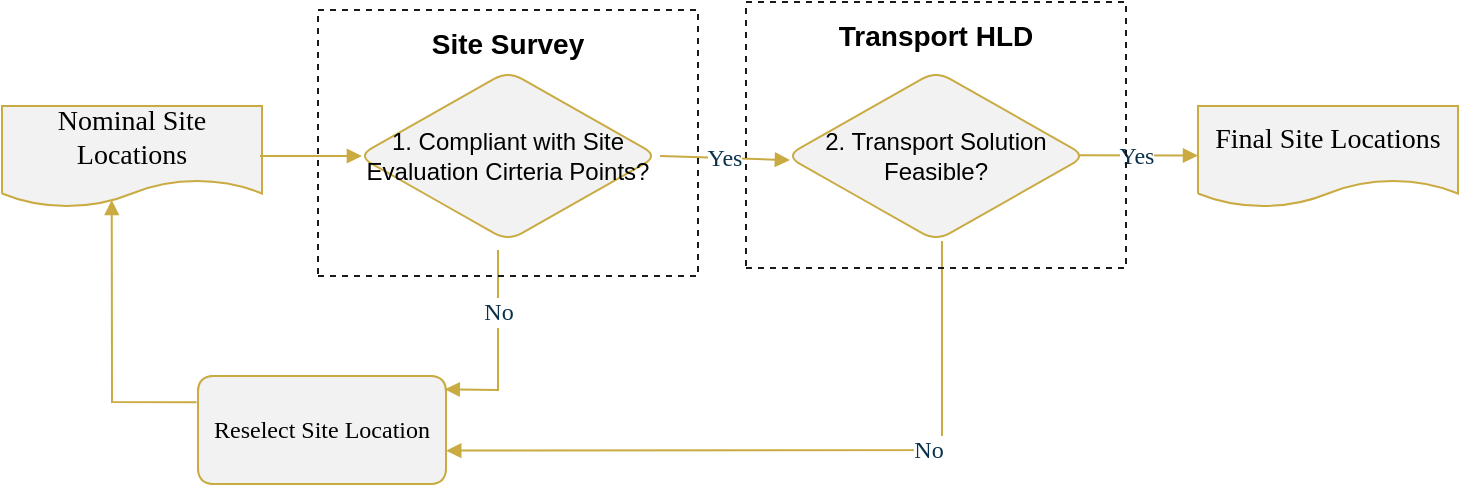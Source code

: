 <mxfile version="13.4.2" type="device"><diagram id="WgcROyJMNsUdeJs57pX5" name="Page-1"><mxGraphModel dx="2237" dy="890" grid="1" gridSize="10" guides="1" tooltips="1" connect="1" arrows="1" fold="1" page="1" pageScale="1" pageWidth="827" pageHeight="1169" math="0" shadow="0"><root><mxCell id="0"/><mxCell id="1" parent="0"/><mxCell id="naqRGSVnfgDursWJ2qcs-126" value="1. Compliant with Site Evaluation Cirteria Points?" style="vsdxID=520;fillColor=#F2F2F2;gradientColor=none;shape=stencil(nZFNDsIgEIVPM1tDIY1xXesFPAERlIkIDcXf00v7YtIa04WsZt588yZ5kGp6pztLUvQ5xbO9s8mO1Jak5OBs4lwqUi2p5hiTPaV4DQZ9pwspxahYg51qoKXQ6bDnl4W2Xm3mDwxMLvE2HH8AFRg90dVodyA9hwlZz9EFshJ/u35Wf7JLrqUY00Fu7D3Cnc6/0ywSfkK1bw==);strokeColor=#C9AB42;spacingTop=-1;spacingBottom=-1;spacingLeft=-1;spacingRight=-1;labelBackgroundColor=none;rounded=1;html=1;whiteSpace=wrap;" vertex="1" parent="1"><mxGeometry x="767" y="824.5" width="150" height="85" as="geometry"/></mxCell><mxCell id="naqRGSVnfgDursWJ2qcs-127" value="&lt;font style=&quot;font-size: 14px ; font-family: &amp;#34;verdana&amp;#34; ; color: #000000 ; direction: ltr ; letter-spacing: 0px ; line-height: 120% ; opacity: 1&quot;&gt;Nominal Site Locations&lt;br&gt;&lt;br&gt;&lt;/font&gt;" style="verticalAlign=middle;align=center;vsdxID=1030;fillColor=#F2F2F2;gradientColor=none;shape=stencil(tZJNDoIwEIVP0yWktCKyVryAJ2hkgMZKSVsFPb2FwQQwbEjsavrmm7/kEX60lWiAMGqd0TdoZe4qwk+EMVlXYKTzEeEZ4cdCGyiNftQ5/hvhSUYHBXKsiXqaUWGuF/kG1JIwnT9ksMldP/vhHaIUUy/8HZIwHoQzskrWqyxdByO6GV1u4O/qLx7pOAopQ96MBWkS7vYofaGVjrQLRCdtYLQTTup6dpQSpoTATwsKJcpZyrYAzY+8fb8/rxdN1/PBYBq0k1QKPTfNL03mJTQozz4=);strokeColor=#C9AB42;spacingTop=-1;spacingBottom=-1;spacingLeft=-1;spacingRight=-1;labelBackgroundColor=none;rounded=1;html=1;whiteSpace=wrap;" vertex="1" parent="1"><mxGeometry x="589" y="842" width="130" height="50" as="geometry"/></mxCell><mxCell id="naqRGSVnfgDursWJ2qcs-128" value="2. Transport Solution Feasible?" style="vsdxID=520;fillColor=#F2F2F2;gradientColor=none;shape=stencil(nZFNDsIgEIVPM1tDIY1xXesFPAERlIkIDcXf00v7YtIa04WsZt588yZ5kGp6pztLUvQ5xbO9s8mO1Jak5OBs4lwqUi2p5hiTPaV4DQZ9pwspxahYg51qoKXQ6bDnl4W2Xm3mDwxMLvE2HH8AFRg90dVodyA9hwlZz9EFshJ/u35Wf7JLrqUY00Fu7D3Cnc6/0ywSfkK1bw==);strokeColor=#C9AB42;spacingTop=-1;spacingBottom=-1;spacingLeft=-1;spacingRight=-1;labelBackgroundColor=none;rounded=1;html=1;whiteSpace=wrap;" vertex="1" parent="1"><mxGeometry x="981" y="824.5" width="150" height="85" as="geometry"/></mxCell><mxCell id="naqRGSVnfgDursWJ2qcs-129" value="&lt;font style=&quot;font-size: 14px ; font-family: &amp;#34;verdana&amp;#34; ; color: #000000 ; direction: ltr ; letter-spacing: 0px ; line-height: 120% ; opacity: 1&quot;&gt;Final Site Locations&lt;br&gt;&lt;br&gt;&lt;/font&gt;" style="verticalAlign=middle;align=center;vsdxID=1030;fillColor=#F2F2F2;gradientColor=none;shape=stencil(tZJNDoIwEIVP0yWktCKyVryAJ2hkgMZKSVsFPb2FwQQwbEjsavrmm7/kEX60lWiAMGqd0TdoZe4qwk+EMVlXYKTzEeEZ4cdCGyiNftQ5/hvhSUYHBXKsiXqaUWGuF/kG1JIwnT9ksMldP/vhHaIUUy/8HZIwHoQzskrWqyxdByO6GV1u4O/qLx7pOAopQ96MBWkS7vYofaGVjrQLRCdtYLQTTup6dpQSpoTATwsKJcpZyrYAzY+8fb8/rxdN1/PBYBq0k1QKPTfNL03mJTQozz4=);strokeColor=#C9AB42;spacingTop=-1;spacingBottom=-1;spacingLeft=-1;spacingRight=-1;labelBackgroundColor=none;rounded=1;html=1;whiteSpace=wrap;" vertex="1" parent="1"><mxGeometry x="1187" y="842" width="130" height="50" as="geometry"/></mxCell><mxCell id="naqRGSVnfgDursWJ2qcs-130" style="vsdxID=546;fillColor=#F2F2F2;gradientColor=none;strokeColor=#C9AB42;spacingTop=-1;spacingBottom=-1;spacingLeft=-1;spacingRight=-1;labelBackgroundColor=none;rounded=1;html=1;whiteSpace=wrap;" vertex="1" parent="1"><mxGeometry x="687" y="977" width="124" height="54" as="geometry"/></mxCell><mxCell id="naqRGSVnfgDursWJ2qcs-131" style="vsdxID=547;fillColor=#F2F2F2;gradientColor=none;shape=stencil(nZFLDsIwDERP4y0KyQKxLuUCnCAihliEpEpL+ZyetANS6YJFs7JnXmxpTKZqvW2YtGq7nC58F9d5MjvSWqLnLF2pyNRkqlPKfM7pFh36xhZSq1Fhhz/rgdbK5uNBXgxts9r+PjAYck39sPwBVMF6foYp9HugQeIE/ZqL4D/oQnC2vhRjPAhOQkC6U38eZ5FwClO/AQ==);strokeColor=#C9AB42;spacingTop=-1;spacingBottom=-1;spacingLeft=-1;spacingRight=-1;labelBackgroundColor=none;rounded=1;html=1;whiteSpace=wrap;" vertex="1" parent="naqRGSVnfgDursWJ2qcs-130"><mxGeometry width="124" height="54" as="geometry"/></mxCell><mxCell id="naqRGSVnfgDursWJ2qcs-132" value="&lt;font style=&quot;font-size: 12px ; font-family: &amp;#34;verdana&amp;#34; ; color: #000000 ; direction: ltr ; letter-spacing: 0px ; line-height: 120% ; opacity: 1&quot;&gt;Reselect Site Location&lt;br&gt;&lt;/font&gt;" style="text;vsdxID=546;fillColor=#F2F2F2;gradientColor=none;strokeColor=#C9AB42;spacingTop=-1;spacingBottom=-1;spacingLeft=-1;spacingRight=-1;labelBackgroundColor=none;rounded=1;html=1;whiteSpace=wrap;verticalAlign=middle;align=center;;html=1;" vertex="1" parent="naqRGSVnfgDursWJ2qcs-130"><mxGeometry y="26.73" width="124.16" as="geometry"/></mxCell><mxCell id="naqRGSVnfgDursWJ2qcs-133" style="vsdxID=1031;edgeStyle=none;startArrow=none;endArrow=block;startSize=5;endSize=5;strokeColor=#C9AB42;spacingTop=0;spacingBottom=0;spacingLeft=0;spacingRight=0;verticalAlign=middle;html=1;labelBackgroundColor=#ffffff;rounded=0;entryX=0.013;entryY=0.5;entryDx=0;entryDy=0;entryPerimeter=0;fillColor=#F2F2F2;" edge="1" parent="1" target="naqRGSVnfgDursWJ2qcs-126"><mxGeometry relative="1" as="geometry"><mxPoint x="10" y="-1" as="offset"/><Array as="points"/><mxPoint x="718" y="867" as="sourcePoint"/><mxPoint x="987" y="584" as="targetPoint"/></mxGeometry></mxCell><mxCell id="naqRGSVnfgDursWJ2qcs-134" value="&lt;font style=&quot;font-size:12px;font-family:Verdana;color:#0a314b;direction:ltr;letter-spacing:0px;line-height:120%;opacity:1&quot;&gt;Yes&lt;br/&gt;&lt;/font&gt;" style="vsdxID=594;edgeStyle=none;startArrow=none;endArrow=block;startSize=5;endSize=5;strokeColor=#C9AB42;spacingTop=0;spacingBottom=0;spacingLeft=0;spacingRight=0;verticalAlign=middle;html=1;labelBackgroundColor=#ffffff;rounded=0;align=center;exitX=1.007;exitY=0.5;exitDx=0;exitDy=0;exitPerimeter=0;entryX=0.013;entryY=0.524;entryDx=0;entryDy=0;entryPerimeter=0;fillColor=#F2F2F2;" edge="1" parent="1" source="naqRGSVnfgDursWJ2qcs-126" target="naqRGSVnfgDursWJ2qcs-128"><mxGeometry relative="1" as="geometry"><mxPoint x="-1" as="offset"/><Array as="points"/><mxPoint x="947" y="940.97" as="sourcePoint"/><mxPoint x="1160" y="976.97" as="targetPoint"/></mxGeometry></mxCell><mxCell id="naqRGSVnfgDursWJ2qcs-135" value="&lt;font style=&quot;font-size:12px;font-family:Verdana;color:#0a314b;direction:ltr;letter-spacing:0px;line-height:120%;opacity:1&quot;&gt;Yes&lt;br/&gt;&lt;/font&gt;" style="vsdxID=594;edgeStyle=none;startArrow=none;endArrow=block;startSize=5;endSize=5;strokeColor=#C9AB42;spacingTop=0;spacingBottom=0;spacingLeft=0;spacingRight=0;verticalAlign=middle;html=1;labelBackgroundColor=#ffffff;rounded=0;align=center;fillColor=#F2F2F2;exitX=0.975;exitY=0.495;exitDx=0;exitDy=0;exitPerimeter=0;" edge="1" parent="1" source="naqRGSVnfgDursWJ2qcs-128" target="naqRGSVnfgDursWJ2qcs-129"><mxGeometry relative="1" as="geometry"><mxPoint x="-1" as="offset"/><Array as="points"/><mxPoint x="1127" y="869" as="sourcePoint"/><mxPoint x="992.95" y="879.04" as="targetPoint"/></mxGeometry></mxCell><mxCell id="naqRGSVnfgDursWJ2qcs-136" value="&lt;font style=&quot;font-size:12px;font-family:Verdana;color:#0a314b;direction:ltr;letter-spacing:0px;line-height:120%;opacity:1&quot;&gt;No&lt;br/&gt;&lt;/font&gt;" style="vsdxID=569;edgeStyle=none;startArrow=none;endArrow=block;startSize=5;endSize=5;strokeColor=#C9AB42;spacingTop=0;spacingBottom=0;spacingLeft=0;spacingRight=0;verticalAlign=middle;html=1;labelBackgroundColor=#ffffff;rounded=0;align=center;fillColor=#F2F2F2;entryX=0.995;entryY=0.123;entryDx=0;entryDy=0;entryPerimeter=0;" edge="1" parent="1" target="naqRGSVnfgDursWJ2qcs-131"><mxGeometry x="-0.368" relative="1" as="geometry"><mxPoint as="offset"/><Array as="points"><mxPoint x="837" y="984"/></Array><mxPoint x="837" y="914" as="sourcePoint"/><mxPoint x="817" y="984" as="targetPoint"/></mxGeometry></mxCell><mxCell id="naqRGSVnfgDursWJ2qcs-137" value="&lt;font style=&quot;font-size:12px;font-family:Verdana;color:#0a314b;direction:ltr;letter-spacing:0px;line-height:120%;opacity:1&quot;&gt;No&lt;br/&gt;&lt;/font&gt;" style="vsdxID=569;edgeStyle=none;startArrow=none;endArrow=block;startSize=5;endSize=5;strokeColor=#C9AB42;spacingTop=0;spacingBottom=0;spacingLeft=0;spacingRight=0;verticalAlign=middle;html=1;labelBackgroundColor=#ffffff;rounded=0;align=center;fillColor=#F2F2F2;entryX=1.001;entryY=0.691;entryDx=0;entryDy=0;entryPerimeter=0;" edge="1" parent="1" target="naqRGSVnfgDursWJ2qcs-131"><mxGeometry x="-0.368" relative="1" as="geometry"><mxPoint as="offset"/><Array as="points"><mxPoint x="1059" y="1014"/></Array><mxPoint x="1058.98" y="909.5" as="sourcePoint"/><mxPoint x="817" y="1014" as="targetPoint"/></mxGeometry></mxCell><mxCell id="naqRGSVnfgDursWJ2qcs-138" style="vsdxID=970;edgeStyle=none;startArrow=none;endArrow=block;startSize=5;endSize=5;strokeColor=#C9AB42;spacingTop=0;spacingBottom=0;spacingLeft=0;spacingRight=0;verticalAlign=middle;html=1;labelBackgroundColor=#ffffff;rounded=0;exitX=-0.006;exitY=0.244;exitDx=0;exitDy=0;exitPerimeter=0;entryX=0.422;entryY=0.94;entryDx=0;entryDy=0;entryPerimeter=0;fillColor=#F2F2F2;" edge="1" parent="1" source="naqRGSVnfgDursWJ2qcs-131" target="naqRGSVnfgDursWJ2qcs-127"><mxGeometry relative="1" as="geometry"><mxPoint x="-1" as="offset"/><Array as="points"><mxPoint x="644" y="990"/></Array><mxPoint x="652.0" y="466.0" as="sourcePoint"/><mxPoint x="924" y="544" as="targetPoint"/></mxGeometry></mxCell><mxCell id="naqRGSVnfgDursWJ2qcs-139" value="&lt;b&gt;&lt;font style=&quot;font-size: 14px&quot;&gt;Site Survey&lt;br&gt;&lt;/font&gt;&lt;br&gt;&lt;br&gt;&lt;br&gt;&lt;br&gt;&lt;br&gt;&lt;br&gt;&lt;br&gt;&lt;/b&gt;" style="vsdxID=414;fillColor=none;gradientColor=none;shape=stencil(nZBLDoAgDERP0z3SIyjew0SURgSD+Lu9kMZoXLhwN9O+tukAlrNpJg1SzDH4QW/URgNYgZTkjA4UkwJUgGXng+6DX1zLfmoymdXo17xh5zmRJ6Q42BWCfc2oJfdAr+Yv+AP9Cb7OJ3H/2JG1HNGz/84klThPVCc=);dashed=1;labelBackgroundColor=none;rounded=0;html=1;whiteSpace=wrap;strokeColor=#1A1A1A;" vertex="1" parent="1"><mxGeometry x="747" y="794" width="190" height="133" as="geometry"/></mxCell><mxCell id="naqRGSVnfgDursWJ2qcs-140" value="&lt;b&gt;&lt;font style=&quot;font-size: 14px&quot;&gt;Transport HLD&lt;br&gt;&lt;/font&gt;&lt;br&gt;&lt;br&gt;&lt;br&gt;&lt;br&gt;&lt;br&gt;&lt;br&gt;&lt;br&gt;&lt;/b&gt;" style="vsdxID=414;fillColor=none;gradientColor=none;shape=stencil(nZBLDoAgDERP0z3SIyjew0SURgSD+Lu9kMZoXLhwN9O+tukAlrNpJg1SzDH4QW/URgNYgZTkjA4UkwJUgGXng+6DX1zLfmoymdXo17xh5zmRJ6Q42BWCfc2oJfdAr+Yv+AP9Cb7OJ3H/2JG1HNGz/84klThPVCc=);dashed=1;labelBackgroundColor=none;rounded=0;html=1;whiteSpace=wrap;strokeColor=#1A1A1A;" vertex="1" parent="1"><mxGeometry x="961" y="790" width="190" height="133" as="geometry"/></mxCell></root></mxGraphModel></diagram></mxfile>
